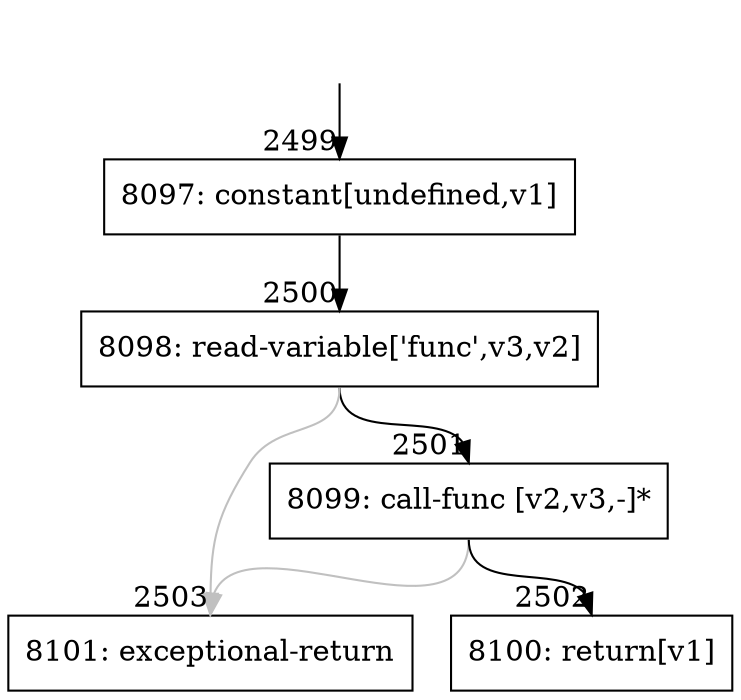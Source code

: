 digraph {
rankdir="TD"
BB_entry191[shape=none,label=""];
BB_entry191 -> BB2499 [tailport=s, headport=n, headlabel="    2499"]
BB2499 [shape=record label="{8097: constant[undefined,v1]}" ] 
BB2499 -> BB2500 [tailport=s, headport=n, headlabel="      2500"]
BB2500 [shape=record label="{8098: read-variable['func',v3,v2]}" ] 
BB2500 -> BB2501 [tailport=s, headport=n, headlabel="      2501"]
BB2500 -> BB2503 [tailport=s, headport=n, color=gray, headlabel="      2503"]
BB2501 [shape=record label="{8099: call-func [v2,v3,-]*}" ] 
BB2501 -> BB2502 [tailport=s, headport=n, headlabel="      2502"]
BB2501 -> BB2503 [tailport=s, headport=n, color=gray]
BB2502 [shape=record label="{8100: return[v1]}" ] 
BB2503 [shape=record label="{8101: exceptional-return}" ] 
//#$~ 4085
}
